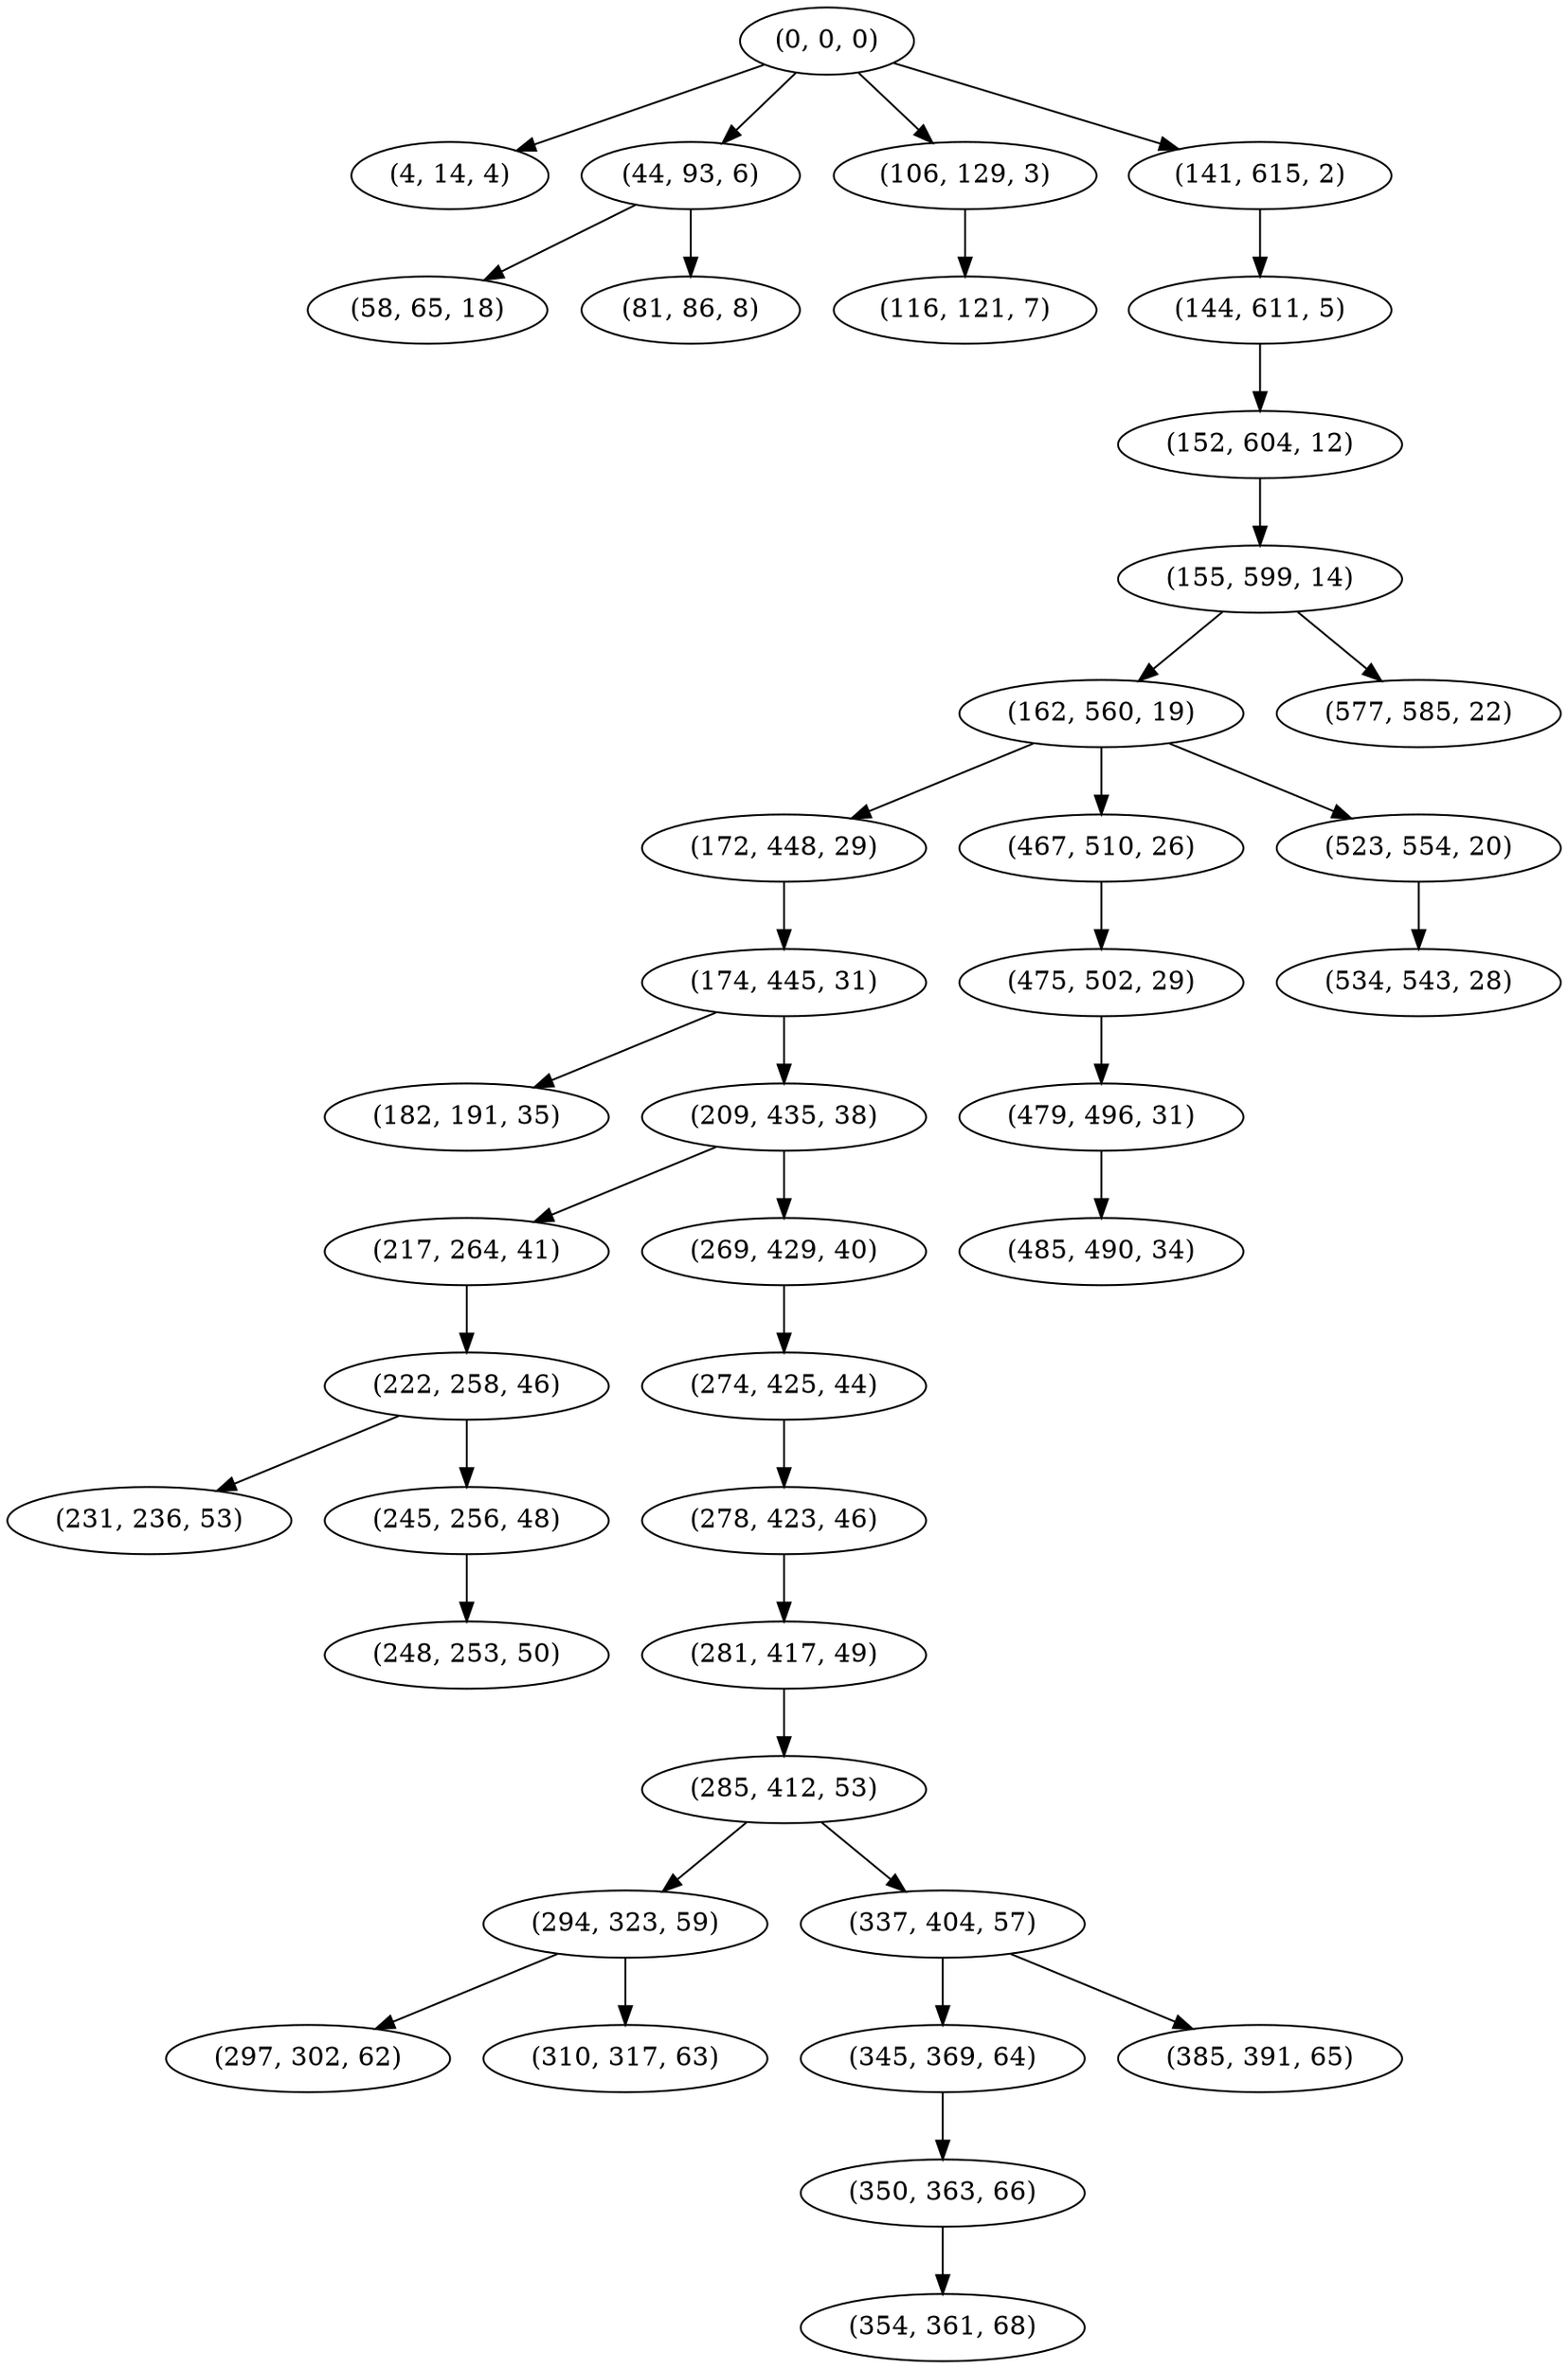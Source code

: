 digraph tree {
    "(0, 0, 0)";
    "(4, 14, 4)";
    "(44, 93, 6)";
    "(58, 65, 18)";
    "(81, 86, 8)";
    "(106, 129, 3)";
    "(116, 121, 7)";
    "(141, 615, 2)";
    "(144, 611, 5)";
    "(152, 604, 12)";
    "(155, 599, 14)";
    "(162, 560, 19)";
    "(172, 448, 29)";
    "(174, 445, 31)";
    "(182, 191, 35)";
    "(209, 435, 38)";
    "(217, 264, 41)";
    "(222, 258, 46)";
    "(231, 236, 53)";
    "(245, 256, 48)";
    "(248, 253, 50)";
    "(269, 429, 40)";
    "(274, 425, 44)";
    "(278, 423, 46)";
    "(281, 417, 49)";
    "(285, 412, 53)";
    "(294, 323, 59)";
    "(297, 302, 62)";
    "(310, 317, 63)";
    "(337, 404, 57)";
    "(345, 369, 64)";
    "(350, 363, 66)";
    "(354, 361, 68)";
    "(385, 391, 65)";
    "(467, 510, 26)";
    "(475, 502, 29)";
    "(479, 496, 31)";
    "(485, 490, 34)";
    "(523, 554, 20)";
    "(534, 543, 28)";
    "(577, 585, 22)";
    "(0, 0, 0)" -> "(4, 14, 4)";
    "(0, 0, 0)" -> "(44, 93, 6)";
    "(0, 0, 0)" -> "(106, 129, 3)";
    "(0, 0, 0)" -> "(141, 615, 2)";
    "(44, 93, 6)" -> "(58, 65, 18)";
    "(44, 93, 6)" -> "(81, 86, 8)";
    "(106, 129, 3)" -> "(116, 121, 7)";
    "(141, 615, 2)" -> "(144, 611, 5)";
    "(144, 611, 5)" -> "(152, 604, 12)";
    "(152, 604, 12)" -> "(155, 599, 14)";
    "(155, 599, 14)" -> "(162, 560, 19)";
    "(155, 599, 14)" -> "(577, 585, 22)";
    "(162, 560, 19)" -> "(172, 448, 29)";
    "(162, 560, 19)" -> "(467, 510, 26)";
    "(162, 560, 19)" -> "(523, 554, 20)";
    "(172, 448, 29)" -> "(174, 445, 31)";
    "(174, 445, 31)" -> "(182, 191, 35)";
    "(174, 445, 31)" -> "(209, 435, 38)";
    "(209, 435, 38)" -> "(217, 264, 41)";
    "(209, 435, 38)" -> "(269, 429, 40)";
    "(217, 264, 41)" -> "(222, 258, 46)";
    "(222, 258, 46)" -> "(231, 236, 53)";
    "(222, 258, 46)" -> "(245, 256, 48)";
    "(245, 256, 48)" -> "(248, 253, 50)";
    "(269, 429, 40)" -> "(274, 425, 44)";
    "(274, 425, 44)" -> "(278, 423, 46)";
    "(278, 423, 46)" -> "(281, 417, 49)";
    "(281, 417, 49)" -> "(285, 412, 53)";
    "(285, 412, 53)" -> "(294, 323, 59)";
    "(285, 412, 53)" -> "(337, 404, 57)";
    "(294, 323, 59)" -> "(297, 302, 62)";
    "(294, 323, 59)" -> "(310, 317, 63)";
    "(337, 404, 57)" -> "(345, 369, 64)";
    "(337, 404, 57)" -> "(385, 391, 65)";
    "(345, 369, 64)" -> "(350, 363, 66)";
    "(350, 363, 66)" -> "(354, 361, 68)";
    "(467, 510, 26)" -> "(475, 502, 29)";
    "(475, 502, 29)" -> "(479, 496, 31)";
    "(479, 496, 31)" -> "(485, 490, 34)";
    "(523, 554, 20)" -> "(534, 543, 28)";
}
